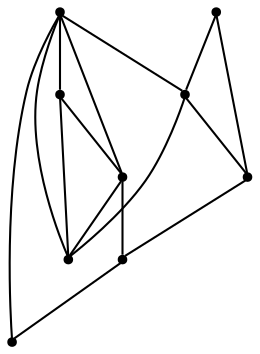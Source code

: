 graph {
  node [shape=point,comment="{\"directed\":false,\"doi\":\"10.4230/LIPIcs.GD.2024.10\",\"figure\":\"13\"}"]

  v0 [pos="1142.081201165036,1088.1596749728014"]
  v1 [pos="974.0349024010761,1256.1656890985587"]
  v2 [pos="890.0117450696206,1424.171703224316"]
  v3 [pos="890.0117450696206,1508.174837448299"]
  v4 [pos="974.0349024010761,1172.1628091967843"]
  v5 [pos="890.0117450696206,1256.1656890985587"]
  v6 [pos="805.9887149297724,1172.1628091967843"]
  v7 [pos="890.0117450696207,1340.1688233225416"]
  v8 [pos="637.9424002668615,1088.1596749728014"]

  v0 -- v1 [id="-1",pos="1142.081201165036,1088.1596749728014 974.0349024010761,1256.1656890985587 974.0349024010761,1256.1656890985587 974.0349024010761,1256.1656890985587"]
  v8 -- v2 [id="-2",pos="637.9424002668615,1088.1596749728014 890.0117450696206,1424.171703224316 890.0117450696206,1424.171703224316 890.0117450696206,1424.171703224316"]
  v8 -- v6 [id="-3",pos="637.9424002668615,1088.1596749728014 805.9887149297724,1172.1628091967843 805.9887149297724,1172.1628091967843 805.9887149297724,1172.1628091967843"]
  v8 -- v0 [id="-4",pos="637.9424002668615,1088.1596749728014 1142.081201165036,1088.1596749728014 1142.081201165036,1088.1596749728014 1142.081201165036,1088.1596749728014"]
  v6 -- v4 [id="-5",pos="805.9887149297724,1172.1628091967843 974.0349024010761,1172.1628091967843 974.0349024010761,1172.1628091967843 974.0349024010761,1172.1628091967843"]
  v3 -- v2 [id="-6",pos="890.0117450696206,1508.174837448299 890.0117450696206,1424.171703224316 890.0117450696206,1424.171703224316 890.0117450696206,1424.171703224316"]
  v3 -- v8 [id="-7",pos="890.0117450696206,1508.174837448299 637.9424002668615,1088.1596749728014 637.9424002668615,1088.1596749728014 637.9424002668615,1088.1596749728014"]
  v7 -- v1 [id="-8",pos="890.0117450696207,1340.1688233225416 974.0349024010761,1256.1656890985587 974.0349024010761,1256.1656890985587 974.0349024010761,1256.1656890985587"]
  v7 -- v5 [id="-9",pos="890.0117450696207,1340.1688233225416 890.0117450696206,1256.1656890985587 890.0117450696206,1256.1656890985587 890.0117450696206,1256.1656890985587"]
  v5 -- v6 [id="-10",pos="890.0117450696206,1256.1656890985587 805.9887149297724,1172.1628091967843 805.9887149297724,1172.1628091967843 805.9887149297724,1172.1628091967843"]
  v1 -- v5 [id="-11",pos="974.0349024010761,1256.1656890985587 890.0117450696206,1256.1656890985587 890.0117450696206,1256.1656890985587 890.0117450696206,1256.1656890985587"]
  v1 -- v2 [id="-12",pos="974.0349024010761,1256.1656890985587 890.0117450696206,1424.171703224316 890.0117450696206,1424.171703224316 890.0117450696206,1424.171703224316"]
  v4 -- v0 [id="-13",pos="974.0349024010761,1172.1628091967843 1142.081201165036,1088.1596749728014 1142.081201165036,1088.1596749728014 1142.081201165036,1088.1596749728014"]
  v0 -- v3 [id="-14",pos="1142.081201165036,1088.1596749728014 890.0117450696206,1508.174837448299 890.0117450696206,1508.174837448299 890.0117450696206,1508.174837448299"]
  v0 -- v2 [id="-15",pos="1142.081201165036,1088.1596749728014 890.0117450696206,1424.171703224316 890.0117450696206,1424.171703224316 890.0117450696206,1424.171703224316"]
}